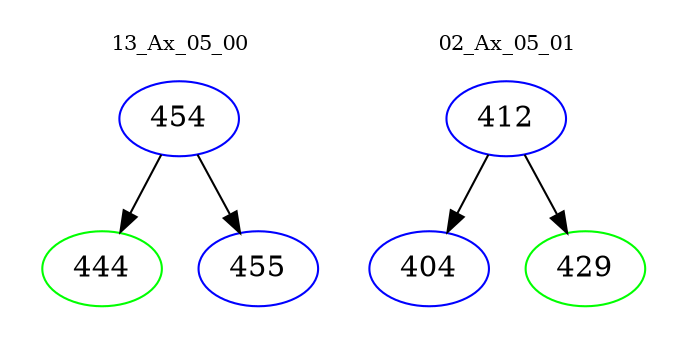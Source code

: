 digraph{
subgraph cluster_0 {
color = white
label = "13_Ax_05_00";
fontsize=10;
T0_454 [label="454", color="blue"]
T0_454 -> T0_444 [color="black"]
T0_444 [label="444", color="green"]
T0_454 -> T0_455 [color="black"]
T0_455 [label="455", color="blue"]
}
subgraph cluster_1 {
color = white
label = "02_Ax_05_01";
fontsize=10;
T1_412 [label="412", color="blue"]
T1_412 -> T1_404 [color="black"]
T1_404 [label="404", color="blue"]
T1_412 -> T1_429 [color="black"]
T1_429 [label="429", color="green"]
}
}
